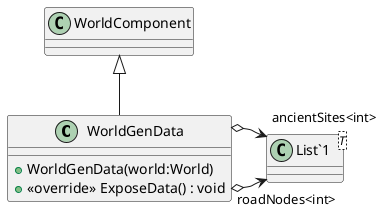 @startuml
class WorldGenData {
    + WorldGenData(world:World)
    + <<override>> ExposeData() : void
}
class "List`1"<T> {
}
WorldComponent <|-- WorldGenData
WorldGenData o-> "roadNodes<int>" "List`1"
WorldGenData o-> "ancientSites<int>" "List`1"
@enduml
